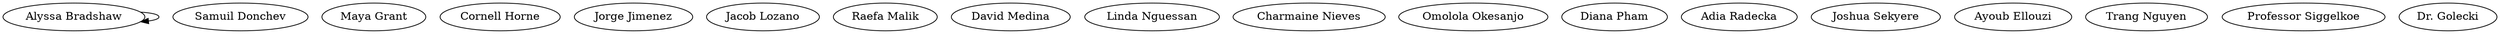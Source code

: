 digraph {
	"Alyssa Bradshaw" [label="Alyssa Bradshaw"]
	"Samuil Donchev" [label="Samuil Donchev"]
	"Maya Grant" [label="Maya Grant"]
	"Cornell Horne" [label="Cornell Horne"]
	"Jorge Jimenez" [label="Jorge Jimenez"]
	"Jacob Lozano" [label="Jacob Lozano"]
	"Raefa Malik" [label="Raefa Malik"]
	"David Medina" [label="David Medina"]
	"Linda Nguessan" [label="Linda Nguessan"]
	"Charmaine Nieves" [label="Charmaine Nieves"]
	"Omolola Okesanjo" [label="Omolola Okesanjo"]
	"Diana Pham" [label="Diana Pham"]
	"Adia Radecka" [label="Adia Radecka"]
	"Joshua Sekyere" [label="Joshua Sekyere"]
	"Ayoub Ellouzi" [label="Ayoub Ellouzi"]
	"Trang Nguyen" [label="Trang Nguyen"]
	"Professor Siggelkoe" [label="Professor Siggelkoe"]
	"Dr. Golecki" [label="Dr. Golecki"]
	"Alyssa Bradshaw" -> "Alyssa Bradshaw"
}
